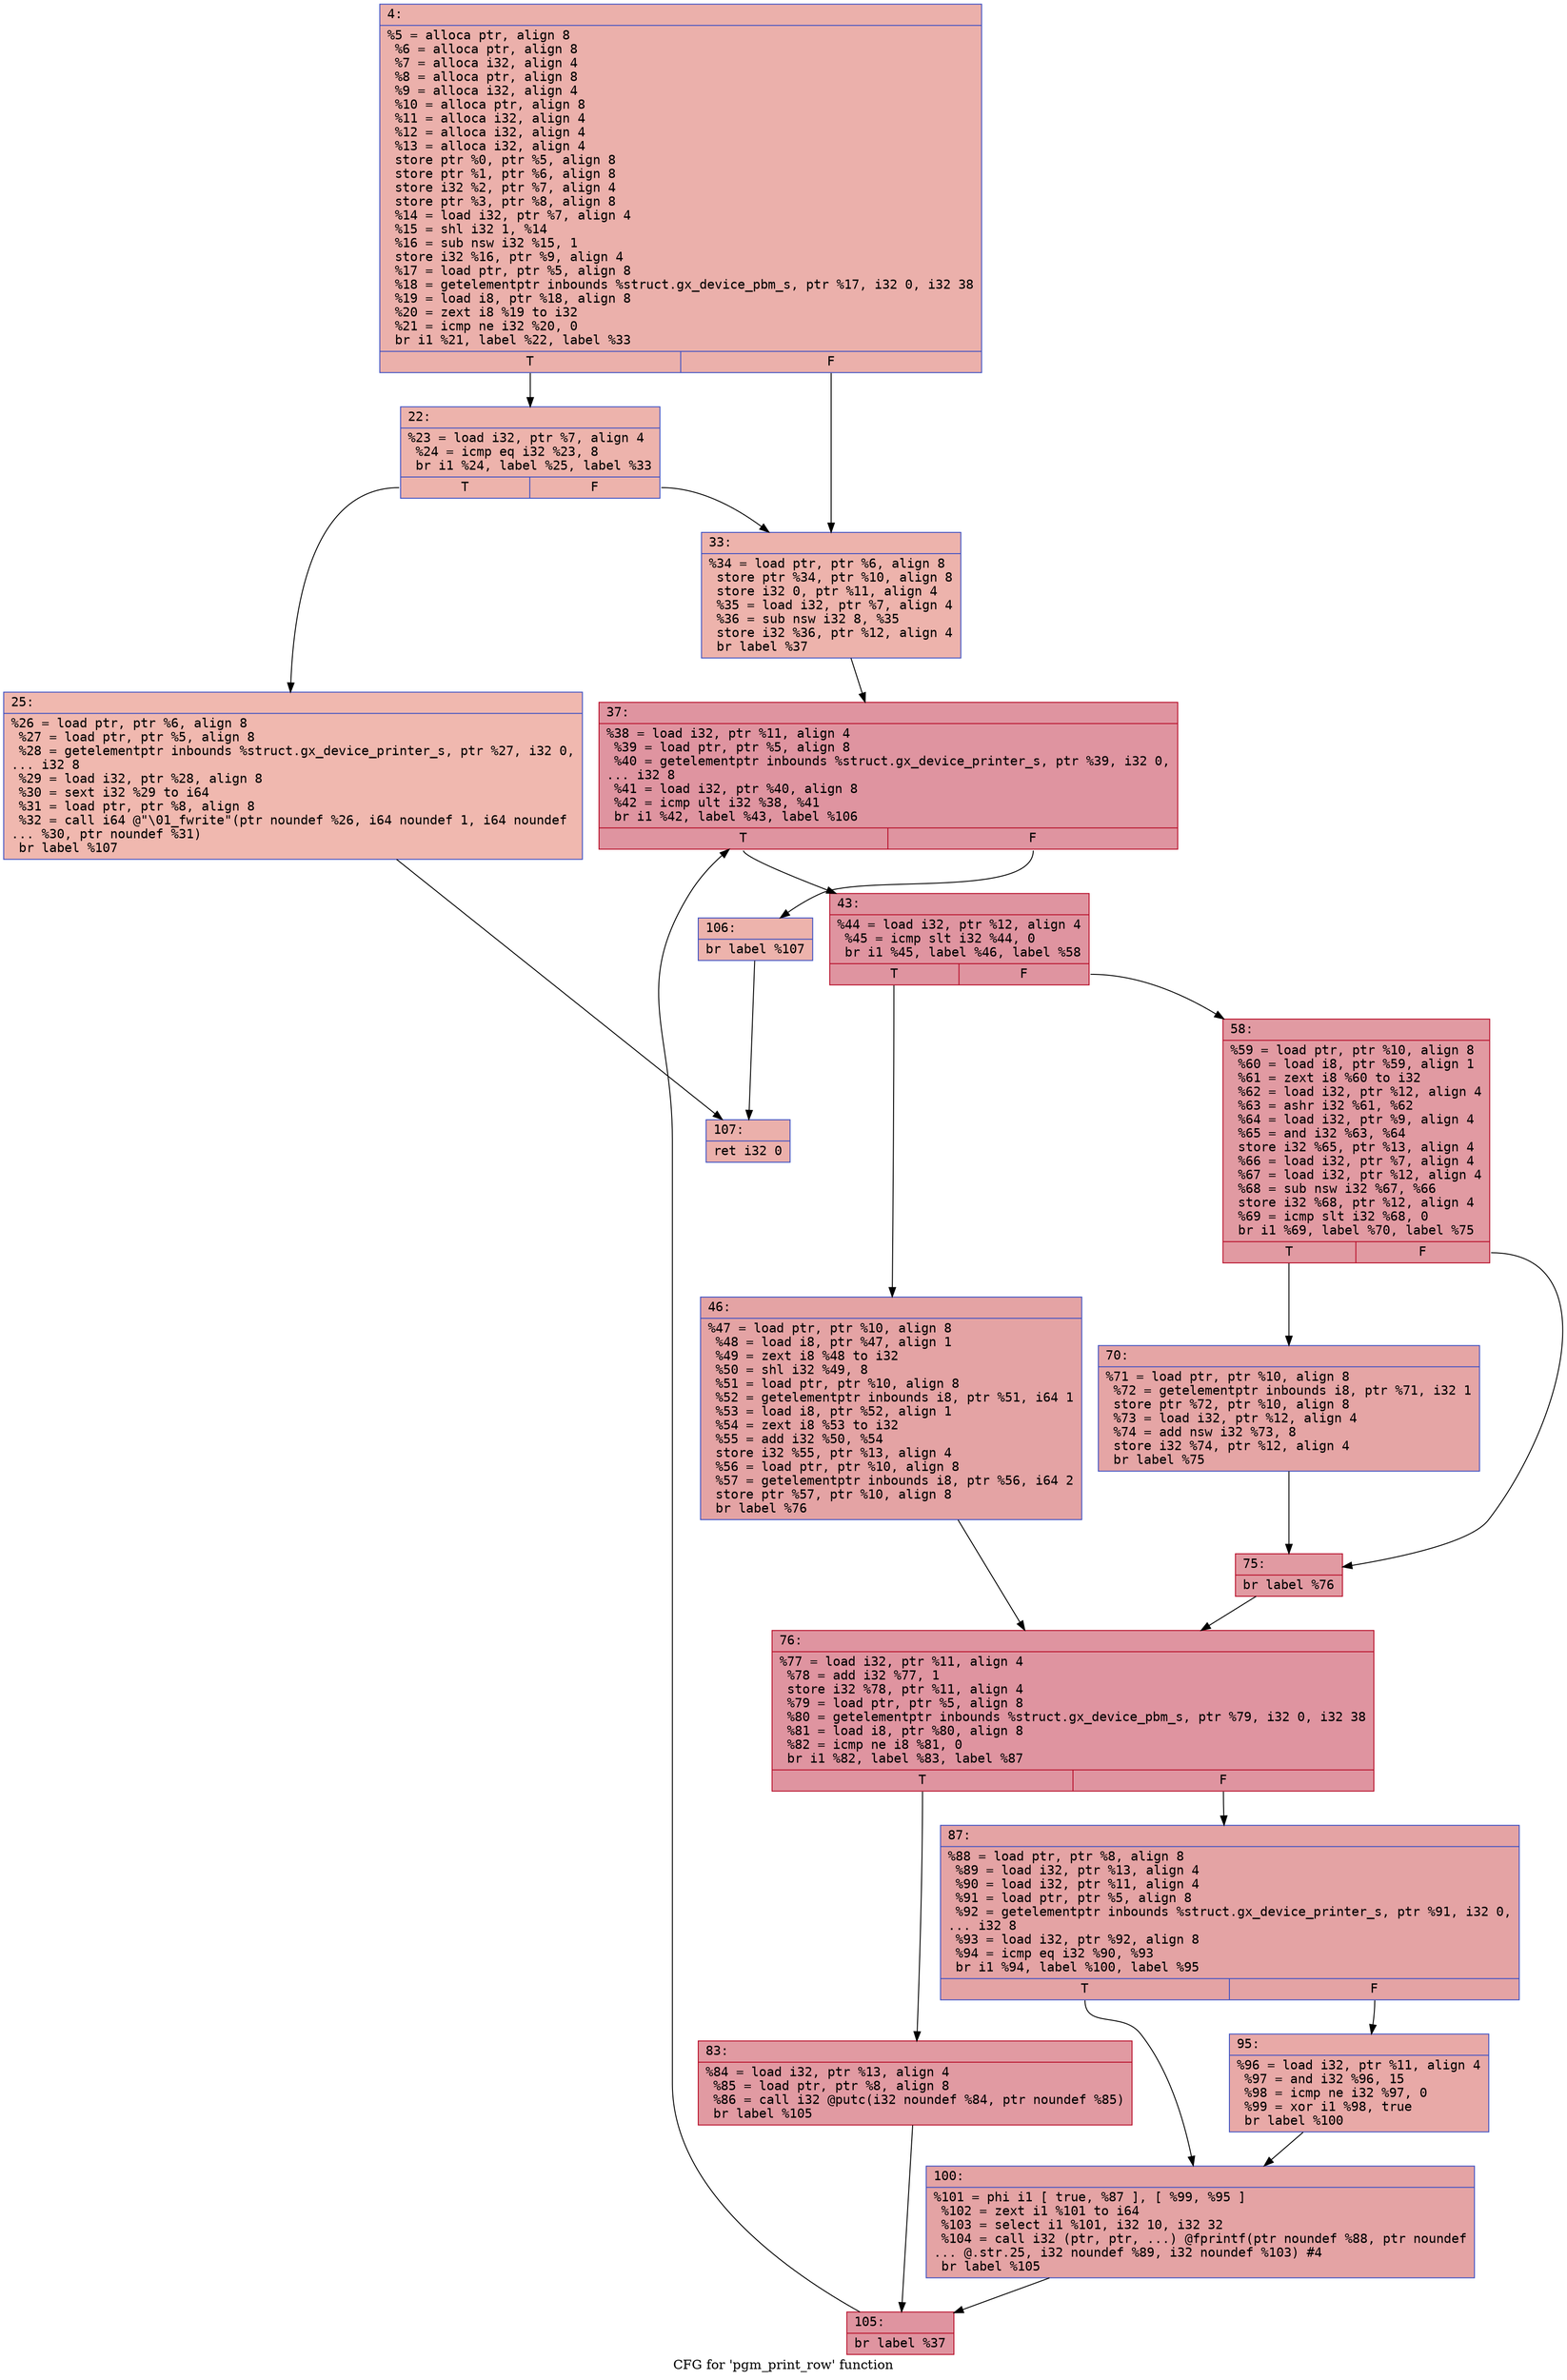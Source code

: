 digraph "CFG for 'pgm_print_row' function" {
	label="CFG for 'pgm_print_row' function";

	Node0x6000034c95e0 [shape=record,color="#3d50c3ff", style=filled, fillcolor="#d24b4070" fontname="Courier",label="{4:\l|  %5 = alloca ptr, align 8\l  %6 = alloca ptr, align 8\l  %7 = alloca i32, align 4\l  %8 = alloca ptr, align 8\l  %9 = alloca i32, align 4\l  %10 = alloca ptr, align 8\l  %11 = alloca i32, align 4\l  %12 = alloca i32, align 4\l  %13 = alloca i32, align 4\l  store ptr %0, ptr %5, align 8\l  store ptr %1, ptr %6, align 8\l  store i32 %2, ptr %7, align 4\l  store ptr %3, ptr %8, align 8\l  %14 = load i32, ptr %7, align 4\l  %15 = shl i32 1, %14\l  %16 = sub nsw i32 %15, 1\l  store i32 %16, ptr %9, align 4\l  %17 = load ptr, ptr %5, align 8\l  %18 = getelementptr inbounds %struct.gx_device_pbm_s, ptr %17, i32 0, i32 38\l  %19 = load i8, ptr %18, align 8\l  %20 = zext i8 %19 to i32\l  %21 = icmp ne i32 %20, 0\l  br i1 %21, label %22, label %33\l|{<s0>T|<s1>F}}"];
	Node0x6000034c95e0:s0 -> Node0x6000034c9630[tooltip="4 -> 22\nProbability 62.50%" ];
	Node0x6000034c95e0:s1 -> Node0x6000034c96d0[tooltip="4 -> 33\nProbability 37.50%" ];
	Node0x6000034c9630 [shape=record,color="#3d50c3ff", style=filled, fillcolor="#d6524470" fontname="Courier",label="{22:\l|  %23 = load i32, ptr %7, align 4\l  %24 = icmp eq i32 %23, 8\l  br i1 %24, label %25, label %33\l|{<s0>T|<s1>F}}"];
	Node0x6000034c9630:s0 -> Node0x6000034c9680[tooltip="22 -> 25\nProbability 50.00%" ];
	Node0x6000034c9630:s1 -> Node0x6000034c96d0[tooltip="22 -> 33\nProbability 50.00%" ];
	Node0x6000034c9680 [shape=record,color="#3d50c3ff", style=filled, fillcolor="#dc5d4a70" fontname="Courier",label="{25:\l|  %26 = load ptr, ptr %6, align 8\l  %27 = load ptr, ptr %5, align 8\l  %28 = getelementptr inbounds %struct.gx_device_printer_s, ptr %27, i32 0,\l... i32 8\l  %29 = load i32, ptr %28, align 8\l  %30 = sext i32 %29 to i64\l  %31 = load ptr, ptr %8, align 8\l  %32 = call i64 @\"\\01_fwrite\"(ptr noundef %26, i64 noundef 1, i64 noundef\l... %30, ptr noundef %31)\l  br label %107\l}"];
	Node0x6000034c9680 -> Node0x6000034c9b30[tooltip="25 -> 107\nProbability 100.00%" ];
	Node0x6000034c96d0 [shape=record,color="#3d50c3ff", style=filled, fillcolor="#d6524470" fontname="Courier",label="{33:\l|  %34 = load ptr, ptr %6, align 8\l  store ptr %34, ptr %10, align 8\l  store i32 0, ptr %11, align 4\l  %35 = load i32, ptr %7, align 4\l  %36 = sub nsw i32 8, %35\l  store i32 %36, ptr %12, align 4\l  br label %37\l}"];
	Node0x6000034c96d0 -> Node0x6000034c9720[tooltip="33 -> 37\nProbability 100.00%" ];
	Node0x6000034c9720 [shape=record,color="#b70d28ff", style=filled, fillcolor="#b70d2870" fontname="Courier",label="{37:\l|  %38 = load i32, ptr %11, align 4\l  %39 = load ptr, ptr %5, align 8\l  %40 = getelementptr inbounds %struct.gx_device_printer_s, ptr %39, i32 0,\l... i32 8\l  %41 = load i32, ptr %40, align 8\l  %42 = icmp ult i32 %38, %41\l  br i1 %42, label %43, label %106\l|{<s0>T|<s1>F}}"];
	Node0x6000034c9720:s0 -> Node0x6000034c9770[tooltip="37 -> 43\nProbability 96.88%" ];
	Node0x6000034c9720:s1 -> Node0x6000034c9ae0[tooltip="37 -> 106\nProbability 3.12%" ];
	Node0x6000034c9770 [shape=record,color="#b70d28ff", style=filled, fillcolor="#b70d2870" fontname="Courier",label="{43:\l|  %44 = load i32, ptr %12, align 4\l  %45 = icmp slt i32 %44, 0\l  br i1 %45, label %46, label %58\l|{<s0>T|<s1>F}}"];
	Node0x6000034c9770:s0 -> Node0x6000034c97c0[tooltip="43 -> 46\nProbability 37.50%" ];
	Node0x6000034c9770:s1 -> Node0x6000034c9810[tooltip="43 -> 58\nProbability 62.50%" ];
	Node0x6000034c97c0 [shape=record,color="#3d50c3ff", style=filled, fillcolor="#c32e3170" fontname="Courier",label="{46:\l|  %47 = load ptr, ptr %10, align 8\l  %48 = load i8, ptr %47, align 1\l  %49 = zext i8 %48 to i32\l  %50 = shl i32 %49, 8\l  %51 = load ptr, ptr %10, align 8\l  %52 = getelementptr inbounds i8, ptr %51, i64 1\l  %53 = load i8, ptr %52, align 1\l  %54 = zext i8 %53 to i32\l  %55 = add i32 %50, %54\l  store i32 %55, ptr %13, align 4\l  %56 = load ptr, ptr %10, align 8\l  %57 = getelementptr inbounds i8, ptr %56, i64 2\l  store ptr %57, ptr %10, align 8\l  br label %76\l}"];
	Node0x6000034c97c0 -> Node0x6000034c9900[tooltip="46 -> 76\nProbability 100.00%" ];
	Node0x6000034c9810 [shape=record,color="#b70d28ff", style=filled, fillcolor="#bb1b2c70" fontname="Courier",label="{58:\l|  %59 = load ptr, ptr %10, align 8\l  %60 = load i8, ptr %59, align 1\l  %61 = zext i8 %60 to i32\l  %62 = load i32, ptr %12, align 4\l  %63 = ashr i32 %61, %62\l  %64 = load i32, ptr %9, align 4\l  %65 = and i32 %63, %64\l  store i32 %65, ptr %13, align 4\l  %66 = load i32, ptr %7, align 4\l  %67 = load i32, ptr %12, align 4\l  %68 = sub nsw i32 %67, %66\l  store i32 %68, ptr %12, align 4\l  %69 = icmp slt i32 %68, 0\l  br i1 %69, label %70, label %75\l|{<s0>T|<s1>F}}"];
	Node0x6000034c9810:s0 -> Node0x6000034c9860[tooltip="58 -> 70\nProbability 37.50%" ];
	Node0x6000034c9810:s1 -> Node0x6000034c98b0[tooltip="58 -> 75\nProbability 62.50%" ];
	Node0x6000034c9860 [shape=record,color="#3d50c3ff", style=filled, fillcolor="#c5333470" fontname="Courier",label="{70:\l|  %71 = load ptr, ptr %10, align 8\l  %72 = getelementptr inbounds i8, ptr %71, i32 1\l  store ptr %72, ptr %10, align 8\l  %73 = load i32, ptr %12, align 4\l  %74 = add nsw i32 %73, 8\l  store i32 %74, ptr %12, align 4\l  br label %75\l}"];
	Node0x6000034c9860 -> Node0x6000034c98b0[tooltip="70 -> 75\nProbability 100.00%" ];
	Node0x6000034c98b0 [shape=record,color="#b70d28ff", style=filled, fillcolor="#bb1b2c70" fontname="Courier",label="{75:\l|  br label %76\l}"];
	Node0x6000034c98b0 -> Node0x6000034c9900[tooltip="75 -> 76\nProbability 100.00%" ];
	Node0x6000034c9900 [shape=record,color="#b70d28ff", style=filled, fillcolor="#b70d2870" fontname="Courier",label="{76:\l|  %77 = load i32, ptr %11, align 4\l  %78 = add i32 %77, 1\l  store i32 %78, ptr %11, align 4\l  %79 = load ptr, ptr %5, align 8\l  %80 = getelementptr inbounds %struct.gx_device_pbm_s, ptr %79, i32 0, i32 38\l  %81 = load i8, ptr %80, align 8\l  %82 = icmp ne i8 %81, 0\l  br i1 %82, label %83, label %87\l|{<s0>T|<s1>F}}"];
	Node0x6000034c9900:s0 -> Node0x6000034c9950[tooltip="76 -> 83\nProbability 62.50%" ];
	Node0x6000034c9900:s1 -> Node0x6000034c99a0[tooltip="76 -> 87\nProbability 37.50%" ];
	Node0x6000034c9950 [shape=record,color="#b70d28ff", style=filled, fillcolor="#bb1b2c70" fontname="Courier",label="{83:\l|  %84 = load i32, ptr %13, align 4\l  %85 = load ptr, ptr %8, align 8\l  %86 = call i32 @putc(i32 noundef %84, ptr noundef %85)\l  br label %105\l}"];
	Node0x6000034c9950 -> Node0x6000034c9a90[tooltip="83 -> 105\nProbability 100.00%" ];
	Node0x6000034c99a0 [shape=record,color="#3d50c3ff", style=filled, fillcolor="#c32e3170" fontname="Courier",label="{87:\l|  %88 = load ptr, ptr %8, align 8\l  %89 = load i32, ptr %13, align 4\l  %90 = load i32, ptr %11, align 4\l  %91 = load ptr, ptr %5, align 8\l  %92 = getelementptr inbounds %struct.gx_device_printer_s, ptr %91, i32 0,\l... i32 8\l  %93 = load i32, ptr %92, align 8\l  %94 = icmp eq i32 %90, %93\l  br i1 %94, label %100, label %95\l|{<s0>T|<s1>F}}"];
	Node0x6000034c99a0:s0 -> Node0x6000034c9a40[tooltip="87 -> 100\nProbability 50.00%" ];
	Node0x6000034c99a0:s1 -> Node0x6000034c99f0[tooltip="87 -> 95\nProbability 50.00%" ];
	Node0x6000034c99f0 [shape=record,color="#3d50c3ff", style=filled, fillcolor="#ca3b3770" fontname="Courier",label="{95:\l|  %96 = load i32, ptr %11, align 4\l  %97 = and i32 %96, 15\l  %98 = icmp ne i32 %97, 0\l  %99 = xor i1 %98, true\l  br label %100\l}"];
	Node0x6000034c99f0 -> Node0x6000034c9a40[tooltip="95 -> 100\nProbability 100.00%" ];
	Node0x6000034c9a40 [shape=record,color="#3d50c3ff", style=filled, fillcolor="#c32e3170" fontname="Courier",label="{100:\l|  %101 = phi i1 [ true, %87 ], [ %99, %95 ]\l  %102 = zext i1 %101 to i64\l  %103 = select i1 %101, i32 10, i32 32\l  %104 = call i32 (ptr, ptr, ...) @fprintf(ptr noundef %88, ptr noundef\l... @.str.25, i32 noundef %89, i32 noundef %103) #4\l  br label %105\l}"];
	Node0x6000034c9a40 -> Node0x6000034c9a90[tooltip="100 -> 105\nProbability 100.00%" ];
	Node0x6000034c9a90 [shape=record,color="#b70d28ff", style=filled, fillcolor="#b70d2870" fontname="Courier",label="{105:\l|  br label %37\l}"];
	Node0x6000034c9a90 -> Node0x6000034c9720[tooltip="105 -> 37\nProbability 100.00%" ];
	Node0x6000034c9ae0 [shape=record,color="#3d50c3ff", style=filled, fillcolor="#d6524470" fontname="Courier",label="{106:\l|  br label %107\l}"];
	Node0x6000034c9ae0 -> Node0x6000034c9b30[tooltip="106 -> 107\nProbability 100.00%" ];
	Node0x6000034c9b30 [shape=record,color="#3d50c3ff", style=filled, fillcolor="#d24b4070" fontname="Courier",label="{107:\l|  ret i32 0\l}"];
}
